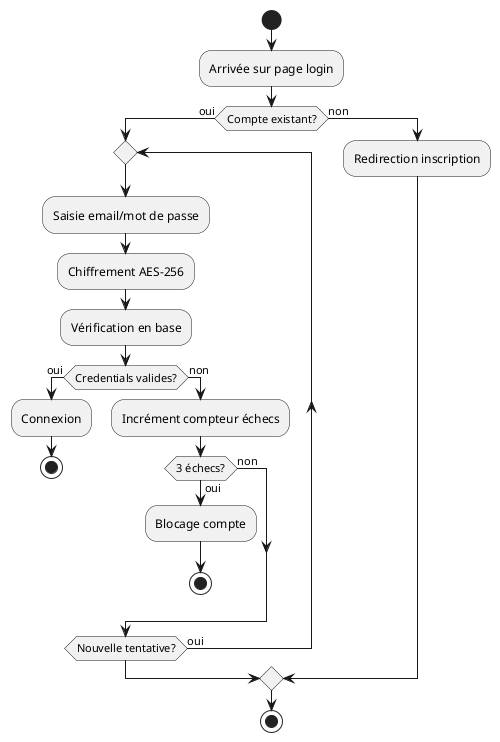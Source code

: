 @startuml
start
:Arrivée sur page login;
if (Compte existant?) then (oui)
  repeat
    :Saisie email/mot de passe;
    :Chiffrement AES-256;
    :Vérification en base;
    if (Credentials valides?) then (oui)
      :Connexion;
      stop
    else (non)
      :Incrément compteur échecs;
      if (3 échecs?) then (oui)
        :Blocage compte;
        stop
      else (non)
      endif
    endif
  repeat while (Nouvelle tentative?) is (oui)
else (non)
  :Redirection inscription;
endif
stop
@enduml
